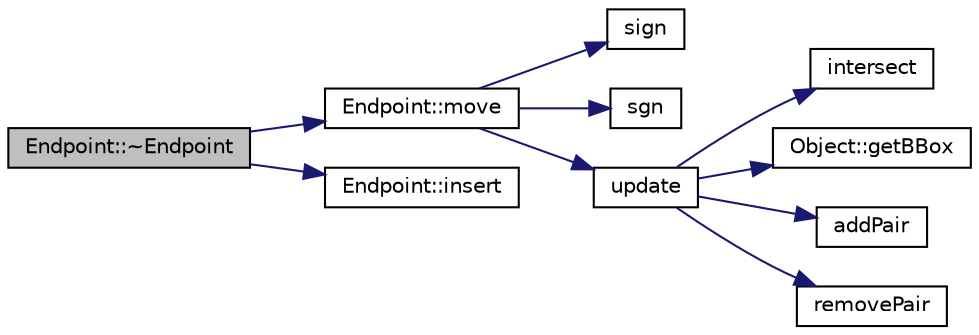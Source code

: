 digraph "Endpoint::~Endpoint"
{
  edge [fontname="Helvetica",fontsize="10",labelfontname="Helvetica",labelfontsize="10"];
  node [fontname="Helvetica",fontsize="10",shape=record];
  rankdir="LR";
  Node1 [label="Endpoint::~Endpoint",height=0.2,width=0.4,color="black", fillcolor="grey75", style="filled", fontcolor="black"];
  Node1 -> Node2 [color="midnightblue",fontsize="10",style="solid",fontname="Helvetica"];
  Node2 [label="Endpoint::move",height=0.2,width=0.4,color="black", fillcolor="white", style="filled",URL="$class_endpoint.html#a6bd1ee38ca562d26eecdbacf4012e725"];
  Node2 -> Node3 [color="midnightblue",fontsize="10",style="solid",fontname="Helvetica"];
  Node3 [label="sign",height=0.2,width=0.4,color="black", fillcolor="white", style="filled",URL="$_math_functions_8h.html#a96c13b7e2b0a7c169ee21ca9d5597a2d"];
  Node2 -> Node4 [color="midnightblue",fontsize="10",style="solid",fontname="Helvetica"];
  Node4 [label="sgn",height=0.2,width=0.4,color="black", fillcolor="white", style="filled",URL="$_basic_8h.html#a4097bf376ae66aa490a1322d20257470"];
  Node2 -> Node5 [color="midnightblue",fontsize="10",style="solid",fontname="Helvetica"];
  Node5 [label="update",height=0.2,width=0.4,color="black", fillcolor="white", style="filled",URL="$_endpoint_8cpp.html#a2accefe73b960a585da7a676ec62c950"];
  Node5 -> Node6 [color="midnightblue",fontsize="10",style="solid",fontname="Helvetica"];
  Node6 [label="intersect",height=0.2,width=0.4,color="black", fillcolor="white", style="filled",URL="$_b_box_8h.html#a427b7907596402f7b5f2bfcdf7752c1b"];
  Node5 -> Node7 [color="midnightblue",fontsize="10",style="solid",fontname="Helvetica"];
  Node7 [label="Object::getBBox",height=0.2,width=0.4,color="black", fillcolor="white", style="filled",URL="$class_object.html#af6cb6eb4cf920010ae4ab1fb6494eb95"];
  Node5 -> Node8 [color="midnightblue",fontsize="10",style="solid",fontname="Helvetica"];
  Node8 [label="addPair",height=0.2,width=0.4,color="black", fillcolor="white", style="filled",URL="$_endpoint_8cpp.html#a10dec7a3d9160175da6fe1e56afa1253"];
  Node5 -> Node9 [color="midnightblue",fontsize="10",style="solid",fontname="Helvetica"];
  Node9 [label="removePair",height=0.2,width=0.4,color="black", fillcolor="white", style="filled",URL="$_endpoint_8cpp.html#a913c82ad9ed803e1bd435df1b2d76fa7"];
  Node1 -> Node10 [color="midnightblue",fontsize="10",style="solid",fontname="Helvetica"];
  Node10 [label="Endpoint::insert",height=0.2,width=0.4,color="black", fillcolor="white", style="filled",URL="$class_endpoint.html#a72c230142f23bbe23b394fdcb4fe1cd4"];
}
